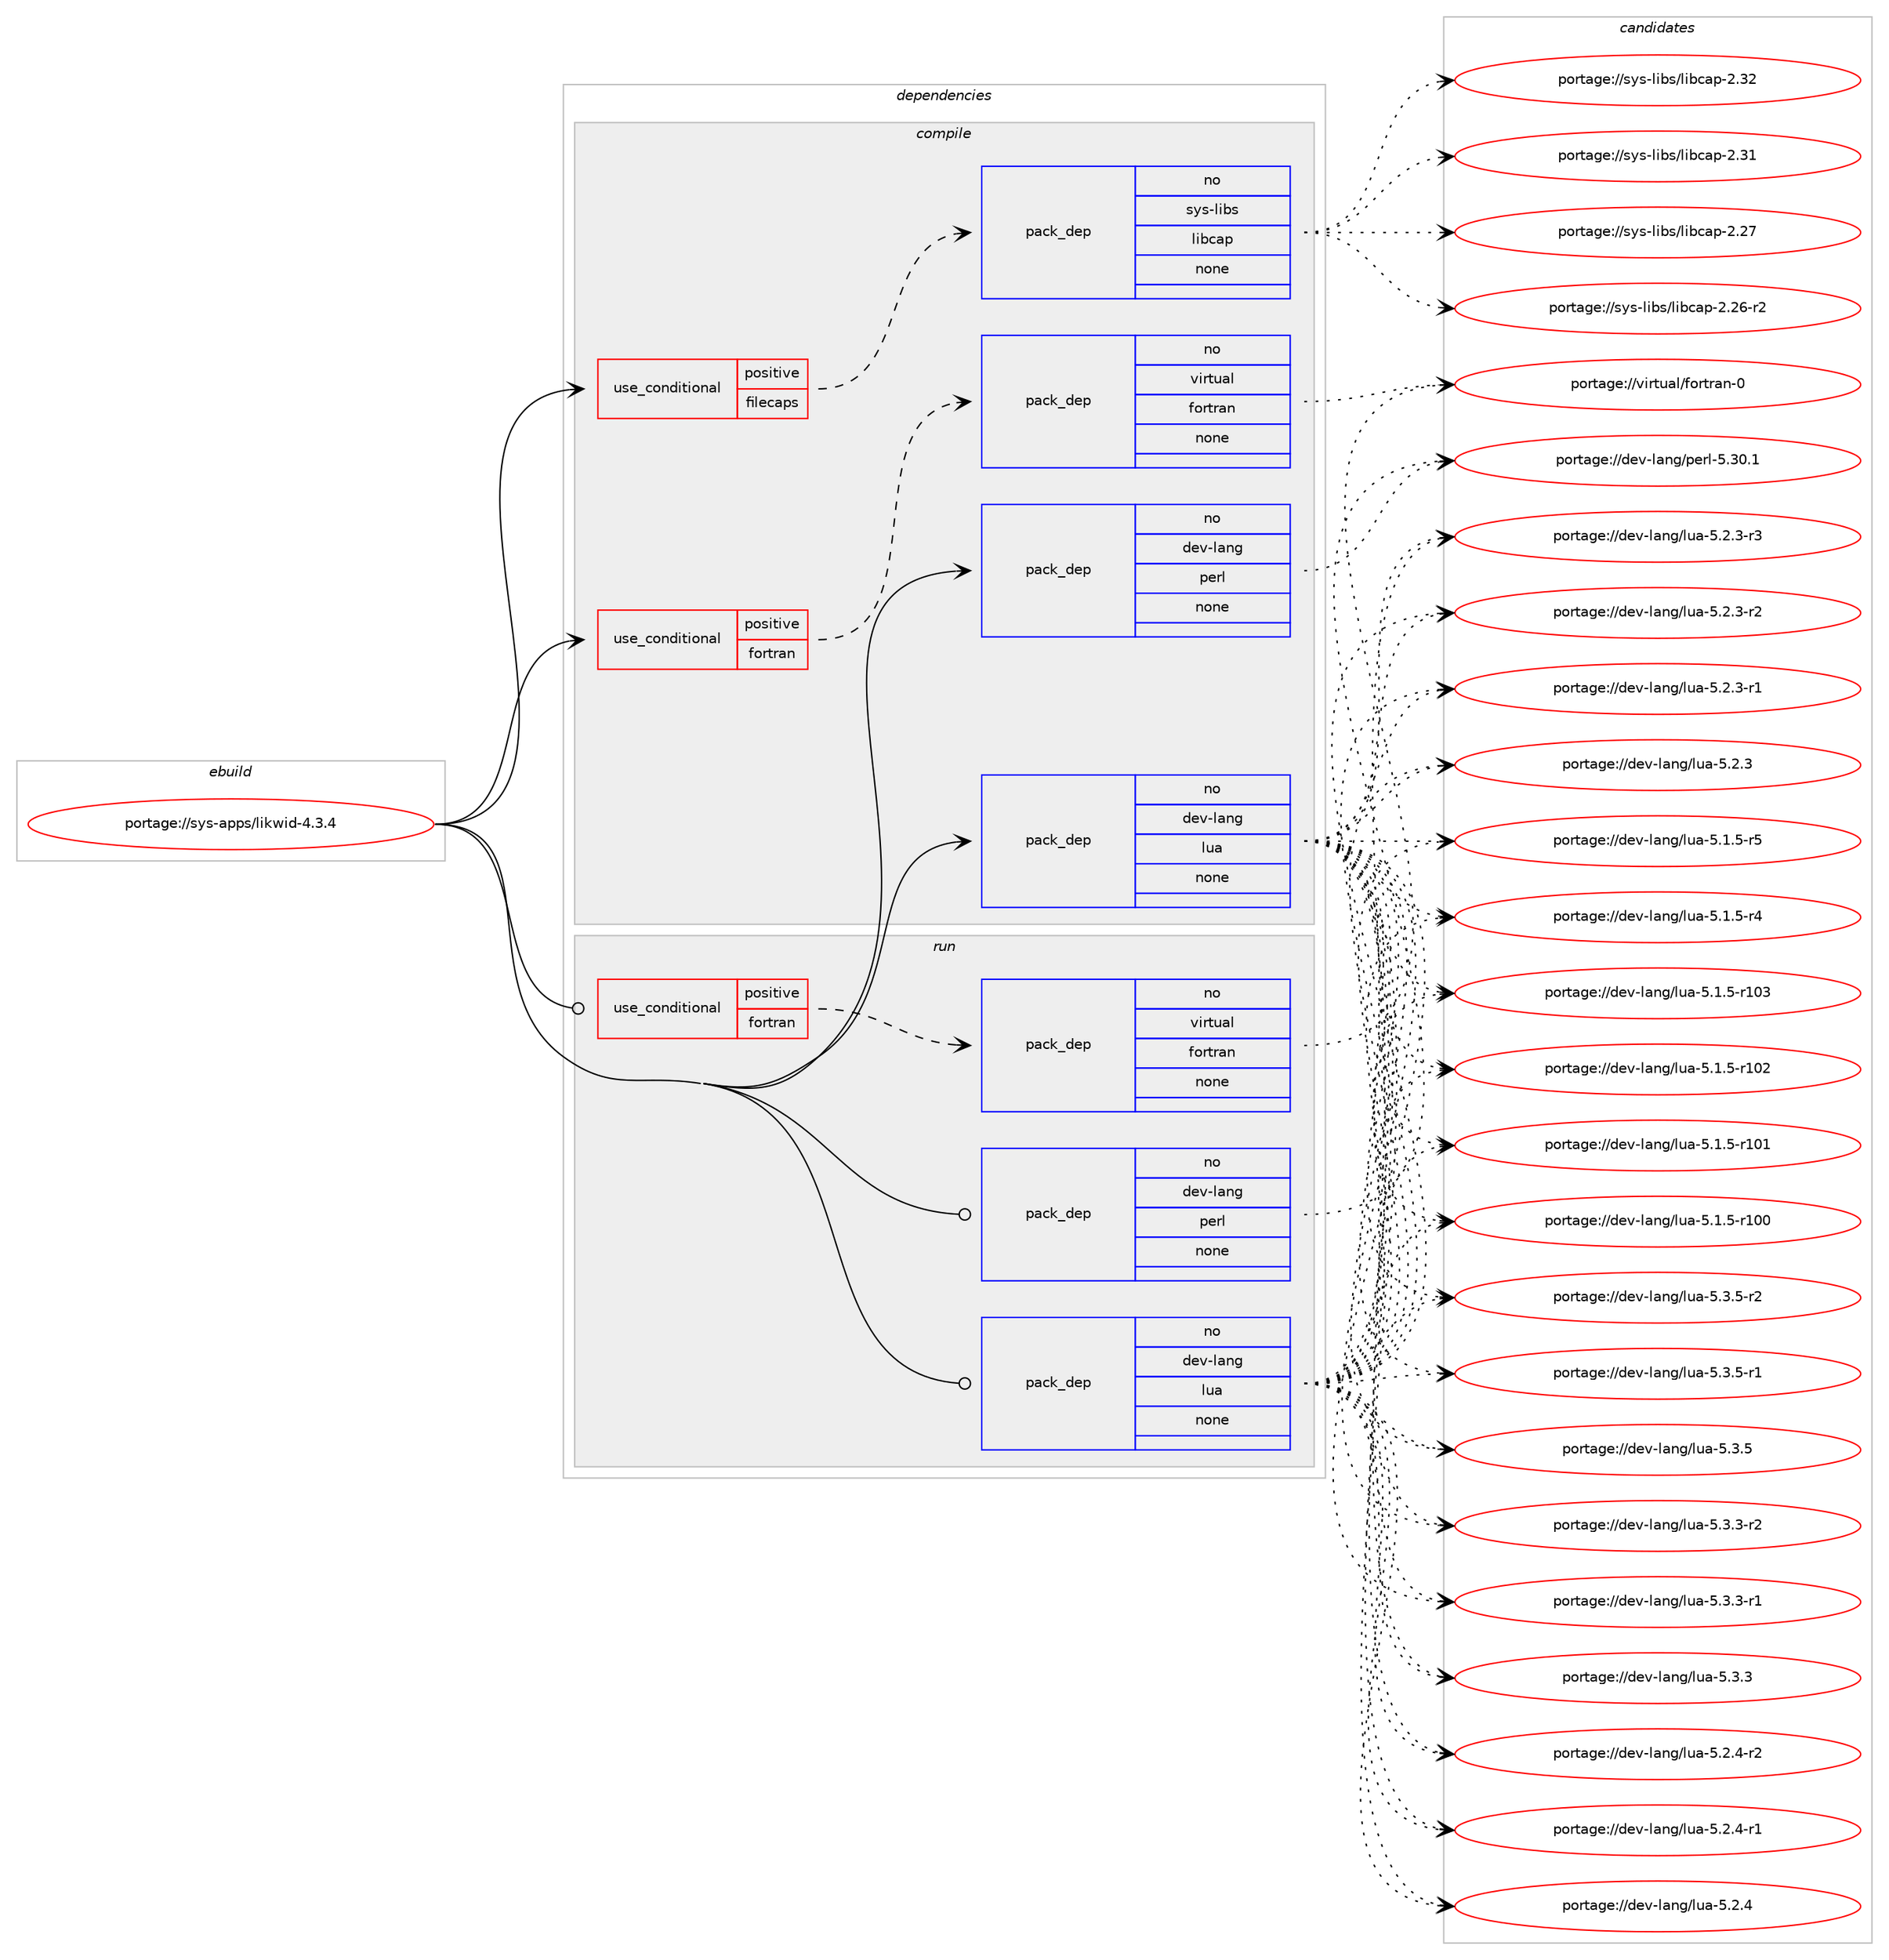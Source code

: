 digraph prolog {

# *************
# Graph options
# *************

newrank=true;
concentrate=true;
compound=true;
graph [rankdir=LR,fontname=Helvetica,fontsize=10,ranksep=1.5];#, ranksep=2.5, nodesep=0.2];
edge  [arrowhead=vee];
node  [fontname=Helvetica,fontsize=10];

# **********
# The ebuild
# **********

subgraph cluster_leftcol {
color=gray;
rank=same;
label=<<i>ebuild</i>>;
id [label="portage://sys-apps/likwid-4.3.4", color=red, width=4, href="../sys-apps/likwid-4.3.4.svg"];
}

# ****************
# The dependencies
# ****************

subgraph cluster_midcol {
color=gray;
label=<<i>dependencies</i>>;
subgraph cluster_compile {
fillcolor="#eeeeee";
style=filled;
label=<<i>compile</i>>;
subgraph cond13527 {
dependency63052 [label=<<TABLE BORDER="0" CELLBORDER="1" CELLSPACING="0" CELLPADDING="4"><TR><TD ROWSPAN="3" CELLPADDING="10">use_conditional</TD></TR><TR><TD>positive</TD></TR><TR><TD>filecaps</TD></TR></TABLE>>, shape=none, color=red];
subgraph pack48223 {
dependency63053 [label=<<TABLE BORDER="0" CELLBORDER="1" CELLSPACING="0" CELLPADDING="4" WIDTH="220"><TR><TD ROWSPAN="6" CELLPADDING="30">pack_dep</TD></TR><TR><TD WIDTH="110">no</TD></TR><TR><TD>sys-libs</TD></TR><TR><TD>libcap</TD></TR><TR><TD>none</TD></TR><TR><TD></TD></TR></TABLE>>, shape=none, color=blue];
}
dependency63052:e -> dependency63053:w [weight=20,style="dashed",arrowhead="vee"];
}
id:e -> dependency63052:w [weight=20,style="solid",arrowhead="vee"];
subgraph cond13528 {
dependency63054 [label=<<TABLE BORDER="0" CELLBORDER="1" CELLSPACING="0" CELLPADDING="4"><TR><TD ROWSPAN="3" CELLPADDING="10">use_conditional</TD></TR><TR><TD>positive</TD></TR><TR><TD>fortran</TD></TR></TABLE>>, shape=none, color=red];
subgraph pack48224 {
dependency63055 [label=<<TABLE BORDER="0" CELLBORDER="1" CELLSPACING="0" CELLPADDING="4" WIDTH="220"><TR><TD ROWSPAN="6" CELLPADDING="30">pack_dep</TD></TR><TR><TD WIDTH="110">no</TD></TR><TR><TD>virtual</TD></TR><TR><TD>fortran</TD></TR><TR><TD>none</TD></TR><TR><TD></TD></TR></TABLE>>, shape=none, color=blue];
}
dependency63054:e -> dependency63055:w [weight=20,style="dashed",arrowhead="vee"];
}
id:e -> dependency63054:w [weight=20,style="solid",arrowhead="vee"];
subgraph pack48225 {
dependency63056 [label=<<TABLE BORDER="0" CELLBORDER="1" CELLSPACING="0" CELLPADDING="4" WIDTH="220"><TR><TD ROWSPAN="6" CELLPADDING="30">pack_dep</TD></TR><TR><TD WIDTH="110">no</TD></TR><TR><TD>dev-lang</TD></TR><TR><TD>lua</TD></TR><TR><TD>none</TD></TR><TR><TD></TD></TR></TABLE>>, shape=none, color=blue];
}
id:e -> dependency63056:w [weight=20,style="solid",arrowhead="vee"];
subgraph pack48226 {
dependency63057 [label=<<TABLE BORDER="0" CELLBORDER="1" CELLSPACING="0" CELLPADDING="4" WIDTH="220"><TR><TD ROWSPAN="6" CELLPADDING="30">pack_dep</TD></TR><TR><TD WIDTH="110">no</TD></TR><TR><TD>dev-lang</TD></TR><TR><TD>perl</TD></TR><TR><TD>none</TD></TR><TR><TD></TD></TR></TABLE>>, shape=none, color=blue];
}
id:e -> dependency63057:w [weight=20,style="solid",arrowhead="vee"];
}
subgraph cluster_compileandrun {
fillcolor="#eeeeee";
style=filled;
label=<<i>compile and run</i>>;
}
subgraph cluster_run {
fillcolor="#eeeeee";
style=filled;
label=<<i>run</i>>;
subgraph cond13529 {
dependency63058 [label=<<TABLE BORDER="0" CELLBORDER="1" CELLSPACING="0" CELLPADDING="4"><TR><TD ROWSPAN="3" CELLPADDING="10">use_conditional</TD></TR><TR><TD>positive</TD></TR><TR><TD>fortran</TD></TR></TABLE>>, shape=none, color=red];
subgraph pack48227 {
dependency63059 [label=<<TABLE BORDER="0" CELLBORDER="1" CELLSPACING="0" CELLPADDING="4" WIDTH="220"><TR><TD ROWSPAN="6" CELLPADDING="30">pack_dep</TD></TR><TR><TD WIDTH="110">no</TD></TR><TR><TD>virtual</TD></TR><TR><TD>fortran</TD></TR><TR><TD>none</TD></TR><TR><TD></TD></TR></TABLE>>, shape=none, color=blue];
}
dependency63058:e -> dependency63059:w [weight=20,style="dashed",arrowhead="vee"];
}
id:e -> dependency63058:w [weight=20,style="solid",arrowhead="odot"];
subgraph pack48228 {
dependency63060 [label=<<TABLE BORDER="0" CELLBORDER="1" CELLSPACING="0" CELLPADDING="4" WIDTH="220"><TR><TD ROWSPAN="6" CELLPADDING="30">pack_dep</TD></TR><TR><TD WIDTH="110">no</TD></TR><TR><TD>dev-lang</TD></TR><TR><TD>lua</TD></TR><TR><TD>none</TD></TR><TR><TD></TD></TR></TABLE>>, shape=none, color=blue];
}
id:e -> dependency63060:w [weight=20,style="solid",arrowhead="odot"];
subgraph pack48229 {
dependency63061 [label=<<TABLE BORDER="0" CELLBORDER="1" CELLSPACING="0" CELLPADDING="4" WIDTH="220"><TR><TD ROWSPAN="6" CELLPADDING="30">pack_dep</TD></TR><TR><TD WIDTH="110">no</TD></TR><TR><TD>dev-lang</TD></TR><TR><TD>perl</TD></TR><TR><TD>none</TD></TR><TR><TD></TD></TR></TABLE>>, shape=none, color=blue];
}
id:e -> dependency63061:w [weight=20,style="solid",arrowhead="odot"];
}
}

# **************
# The candidates
# **************

subgraph cluster_choices {
rank=same;
color=gray;
label=<<i>candidates</i>>;

subgraph choice48223 {
color=black;
nodesep=1;
choice1151211154510810598115471081059899971124550465150 [label="portage://sys-libs/libcap-2.32", color=red, width=4,href="../sys-libs/libcap-2.32.svg"];
choice1151211154510810598115471081059899971124550465149 [label="portage://sys-libs/libcap-2.31", color=red, width=4,href="../sys-libs/libcap-2.31.svg"];
choice1151211154510810598115471081059899971124550465055 [label="portage://sys-libs/libcap-2.27", color=red, width=4,href="../sys-libs/libcap-2.27.svg"];
choice11512111545108105981154710810598999711245504650544511450 [label="portage://sys-libs/libcap-2.26-r2", color=red, width=4,href="../sys-libs/libcap-2.26-r2.svg"];
dependency63053:e -> choice1151211154510810598115471081059899971124550465150:w [style=dotted,weight="100"];
dependency63053:e -> choice1151211154510810598115471081059899971124550465149:w [style=dotted,weight="100"];
dependency63053:e -> choice1151211154510810598115471081059899971124550465055:w [style=dotted,weight="100"];
dependency63053:e -> choice11512111545108105981154710810598999711245504650544511450:w [style=dotted,weight="100"];
}
subgraph choice48224 {
color=black;
nodesep=1;
choice1181051141161179710847102111114116114971104548 [label="portage://virtual/fortran-0", color=red, width=4,href="../virtual/fortran-0.svg"];
dependency63055:e -> choice1181051141161179710847102111114116114971104548:w [style=dotted,weight="100"];
}
subgraph choice48225 {
color=black;
nodesep=1;
choice100101118451089711010347108117974553465146534511450 [label="portage://dev-lang/lua-5.3.5-r2", color=red, width=4,href="../dev-lang/lua-5.3.5-r2.svg"];
choice100101118451089711010347108117974553465146534511449 [label="portage://dev-lang/lua-5.3.5-r1", color=red, width=4,href="../dev-lang/lua-5.3.5-r1.svg"];
choice10010111845108971101034710811797455346514653 [label="portage://dev-lang/lua-5.3.5", color=red, width=4,href="../dev-lang/lua-5.3.5.svg"];
choice100101118451089711010347108117974553465146514511450 [label="portage://dev-lang/lua-5.3.3-r2", color=red, width=4,href="../dev-lang/lua-5.3.3-r2.svg"];
choice100101118451089711010347108117974553465146514511449 [label="portage://dev-lang/lua-5.3.3-r1", color=red, width=4,href="../dev-lang/lua-5.3.3-r1.svg"];
choice10010111845108971101034710811797455346514651 [label="portage://dev-lang/lua-5.3.3", color=red, width=4,href="../dev-lang/lua-5.3.3.svg"];
choice100101118451089711010347108117974553465046524511450 [label="portage://dev-lang/lua-5.2.4-r2", color=red, width=4,href="../dev-lang/lua-5.2.4-r2.svg"];
choice100101118451089711010347108117974553465046524511449 [label="portage://dev-lang/lua-5.2.4-r1", color=red, width=4,href="../dev-lang/lua-5.2.4-r1.svg"];
choice10010111845108971101034710811797455346504652 [label="portage://dev-lang/lua-5.2.4", color=red, width=4,href="../dev-lang/lua-5.2.4.svg"];
choice100101118451089711010347108117974553465046514511451 [label="portage://dev-lang/lua-5.2.3-r3", color=red, width=4,href="../dev-lang/lua-5.2.3-r3.svg"];
choice100101118451089711010347108117974553465046514511450 [label="portage://dev-lang/lua-5.2.3-r2", color=red, width=4,href="../dev-lang/lua-5.2.3-r2.svg"];
choice100101118451089711010347108117974553465046514511449 [label="portage://dev-lang/lua-5.2.3-r1", color=red, width=4,href="../dev-lang/lua-5.2.3-r1.svg"];
choice10010111845108971101034710811797455346504651 [label="portage://dev-lang/lua-5.2.3", color=red, width=4,href="../dev-lang/lua-5.2.3.svg"];
choice100101118451089711010347108117974553464946534511453 [label="portage://dev-lang/lua-5.1.5-r5", color=red, width=4,href="../dev-lang/lua-5.1.5-r5.svg"];
choice100101118451089711010347108117974553464946534511452 [label="portage://dev-lang/lua-5.1.5-r4", color=red, width=4,href="../dev-lang/lua-5.1.5-r4.svg"];
choice1001011184510897110103471081179745534649465345114494851 [label="portage://dev-lang/lua-5.1.5-r103", color=red, width=4,href="../dev-lang/lua-5.1.5-r103.svg"];
choice1001011184510897110103471081179745534649465345114494850 [label="portage://dev-lang/lua-5.1.5-r102", color=red, width=4,href="../dev-lang/lua-5.1.5-r102.svg"];
choice1001011184510897110103471081179745534649465345114494849 [label="portage://dev-lang/lua-5.1.5-r101", color=red, width=4,href="../dev-lang/lua-5.1.5-r101.svg"];
choice1001011184510897110103471081179745534649465345114494848 [label="portage://dev-lang/lua-5.1.5-r100", color=red, width=4,href="../dev-lang/lua-5.1.5-r100.svg"];
dependency63056:e -> choice100101118451089711010347108117974553465146534511450:w [style=dotted,weight="100"];
dependency63056:e -> choice100101118451089711010347108117974553465146534511449:w [style=dotted,weight="100"];
dependency63056:e -> choice10010111845108971101034710811797455346514653:w [style=dotted,weight="100"];
dependency63056:e -> choice100101118451089711010347108117974553465146514511450:w [style=dotted,weight="100"];
dependency63056:e -> choice100101118451089711010347108117974553465146514511449:w [style=dotted,weight="100"];
dependency63056:e -> choice10010111845108971101034710811797455346514651:w [style=dotted,weight="100"];
dependency63056:e -> choice100101118451089711010347108117974553465046524511450:w [style=dotted,weight="100"];
dependency63056:e -> choice100101118451089711010347108117974553465046524511449:w [style=dotted,weight="100"];
dependency63056:e -> choice10010111845108971101034710811797455346504652:w [style=dotted,weight="100"];
dependency63056:e -> choice100101118451089711010347108117974553465046514511451:w [style=dotted,weight="100"];
dependency63056:e -> choice100101118451089711010347108117974553465046514511450:w [style=dotted,weight="100"];
dependency63056:e -> choice100101118451089711010347108117974553465046514511449:w [style=dotted,weight="100"];
dependency63056:e -> choice10010111845108971101034710811797455346504651:w [style=dotted,weight="100"];
dependency63056:e -> choice100101118451089711010347108117974553464946534511453:w [style=dotted,weight="100"];
dependency63056:e -> choice100101118451089711010347108117974553464946534511452:w [style=dotted,weight="100"];
dependency63056:e -> choice1001011184510897110103471081179745534649465345114494851:w [style=dotted,weight="100"];
dependency63056:e -> choice1001011184510897110103471081179745534649465345114494850:w [style=dotted,weight="100"];
dependency63056:e -> choice1001011184510897110103471081179745534649465345114494849:w [style=dotted,weight="100"];
dependency63056:e -> choice1001011184510897110103471081179745534649465345114494848:w [style=dotted,weight="100"];
}
subgraph choice48226 {
color=black;
nodesep=1;
choice10010111845108971101034711210111410845534651484649 [label="portage://dev-lang/perl-5.30.1", color=red, width=4,href="../dev-lang/perl-5.30.1.svg"];
dependency63057:e -> choice10010111845108971101034711210111410845534651484649:w [style=dotted,weight="100"];
}
subgraph choice48227 {
color=black;
nodesep=1;
choice1181051141161179710847102111114116114971104548 [label="portage://virtual/fortran-0", color=red, width=4,href="../virtual/fortran-0.svg"];
dependency63059:e -> choice1181051141161179710847102111114116114971104548:w [style=dotted,weight="100"];
}
subgraph choice48228 {
color=black;
nodesep=1;
choice100101118451089711010347108117974553465146534511450 [label="portage://dev-lang/lua-5.3.5-r2", color=red, width=4,href="../dev-lang/lua-5.3.5-r2.svg"];
choice100101118451089711010347108117974553465146534511449 [label="portage://dev-lang/lua-5.3.5-r1", color=red, width=4,href="../dev-lang/lua-5.3.5-r1.svg"];
choice10010111845108971101034710811797455346514653 [label="portage://dev-lang/lua-5.3.5", color=red, width=4,href="../dev-lang/lua-5.3.5.svg"];
choice100101118451089711010347108117974553465146514511450 [label="portage://dev-lang/lua-5.3.3-r2", color=red, width=4,href="../dev-lang/lua-5.3.3-r2.svg"];
choice100101118451089711010347108117974553465146514511449 [label="portage://dev-lang/lua-5.3.3-r1", color=red, width=4,href="../dev-lang/lua-5.3.3-r1.svg"];
choice10010111845108971101034710811797455346514651 [label="portage://dev-lang/lua-5.3.3", color=red, width=4,href="../dev-lang/lua-5.3.3.svg"];
choice100101118451089711010347108117974553465046524511450 [label="portage://dev-lang/lua-5.2.4-r2", color=red, width=4,href="../dev-lang/lua-5.2.4-r2.svg"];
choice100101118451089711010347108117974553465046524511449 [label="portage://dev-lang/lua-5.2.4-r1", color=red, width=4,href="../dev-lang/lua-5.2.4-r1.svg"];
choice10010111845108971101034710811797455346504652 [label="portage://dev-lang/lua-5.2.4", color=red, width=4,href="../dev-lang/lua-5.2.4.svg"];
choice100101118451089711010347108117974553465046514511451 [label="portage://dev-lang/lua-5.2.3-r3", color=red, width=4,href="../dev-lang/lua-5.2.3-r3.svg"];
choice100101118451089711010347108117974553465046514511450 [label="portage://dev-lang/lua-5.2.3-r2", color=red, width=4,href="../dev-lang/lua-5.2.3-r2.svg"];
choice100101118451089711010347108117974553465046514511449 [label="portage://dev-lang/lua-5.2.3-r1", color=red, width=4,href="../dev-lang/lua-5.2.3-r1.svg"];
choice10010111845108971101034710811797455346504651 [label="portage://dev-lang/lua-5.2.3", color=red, width=4,href="../dev-lang/lua-5.2.3.svg"];
choice100101118451089711010347108117974553464946534511453 [label="portage://dev-lang/lua-5.1.5-r5", color=red, width=4,href="../dev-lang/lua-5.1.5-r5.svg"];
choice100101118451089711010347108117974553464946534511452 [label="portage://dev-lang/lua-5.1.5-r4", color=red, width=4,href="../dev-lang/lua-5.1.5-r4.svg"];
choice1001011184510897110103471081179745534649465345114494851 [label="portage://dev-lang/lua-5.1.5-r103", color=red, width=4,href="../dev-lang/lua-5.1.5-r103.svg"];
choice1001011184510897110103471081179745534649465345114494850 [label="portage://dev-lang/lua-5.1.5-r102", color=red, width=4,href="../dev-lang/lua-5.1.5-r102.svg"];
choice1001011184510897110103471081179745534649465345114494849 [label="portage://dev-lang/lua-5.1.5-r101", color=red, width=4,href="../dev-lang/lua-5.1.5-r101.svg"];
choice1001011184510897110103471081179745534649465345114494848 [label="portage://dev-lang/lua-5.1.5-r100", color=red, width=4,href="../dev-lang/lua-5.1.5-r100.svg"];
dependency63060:e -> choice100101118451089711010347108117974553465146534511450:w [style=dotted,weight="100"];
dependency63060:e -> choice100101118451089711010347108117974553465146534511449:w [style=dotted,weight="100"];
dependency63060:e -> choice10010111845108971101034710811797455346514653:w [style=dotted,weight="100"];
dependency63060:e -> choice100101118451089711010347108117974553465146514511450:w [style=dotted,weight="100"];
dependency63060:e -> choice100101118451089711010347108117974553465146514511449:w [style=dotted,weight="100"];
dependency63060:e -> choice10010111845108971101034710811797455346514651:w [style=dotted,weight="100"];
dependency63060:e -> choice100101118451089711010347108117974553465046524511450:w [style=dotted,weight="100"];
dependency63060:e -> choice100101118451089711010347108117974553465046524511449:w [style=dotted,weight="100"];
dependency63060:e -> choice10010111845108971101034710811797455346504652:w [style=dotted,weight="100"];
dependency63060:e -> choice100101118451089711010347108117974553465046514511451:w [style=dotted,weight="100"];
dependency63060:e -> choice100101118451089711010347108117974553465046514511450:w [style=dotted,weight="100"];
dependency63060:e -> choice100101118451089711010347108117974553465046514511449:w [style=dotted,weight="100"];
dependency63060:e -> choice10010111845108971101034710811797455346504651:w [style=dotted,weight="100"];
dependency63060:e -> choice100101118451089711010347108117974553464946534511453:w [style=dotted,weight="100"];
dependency63060:e -> choice100101118451089711010347108117974553464946534511452:w [style=dotted,weight="100"];
dependency63060:e -> choice1001011184510897110103471081179745534649465345114494851:w [style=dotted,weight="100"];
dependency63060:e -> choice1001011184510897110103471081179745534649465345114494850:w [style=dotted,weight="100"];
dependency63060:e -> choice1001011184510897110103471081179745534649465345114494849:w [style=dotted,weight="100"];
dependency63060:e -> choice1001011184510897110103471081179745534649465345114494848:w [style=dotted,weight="100"];
}
subgraph choice48229 {
color=black;
nodesep=1;
choice10010111845108971101034711210111410845534651484649 [label="portage://dev-lang/perl-5.30.1", color=red, width=4,href="../dev-lang/perl-5.30.1.svg"];
dependency63061:e -> choice10010111845108971101034711210111410845534651484649:w [style=dotted,weight="100"];
}
}

}
